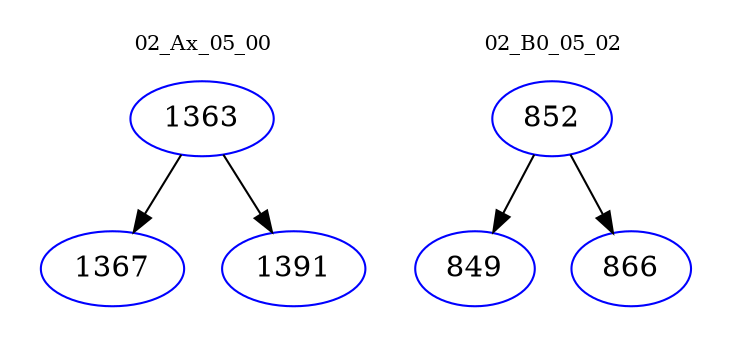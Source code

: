digraph{
subgraph cluster_0 {
color = white
label = "02_Ax_05_00";
fontsize=10;
T0_1363 [label="1363", color="blue"]
T0_1363 -> T0_1367 [color="black"]
T0_1367 [label="1367", color="blue"]
T0_1363 -> T0_1391 [color="black"]
T0_1391 [label="1391", color="blue"]
}
subgraph cluster_1 {
color = white
label = "02_B0_05_02";
fontsize=10;
T1_852 [label="852", color="blue"]
T1_852 -> T1_849 [color="black"]
T1_849 [label="849", color="blue"]
T1_852 -> T1_866 [color="black"]
T1_866 [label="866", color="blue"]
}
}
